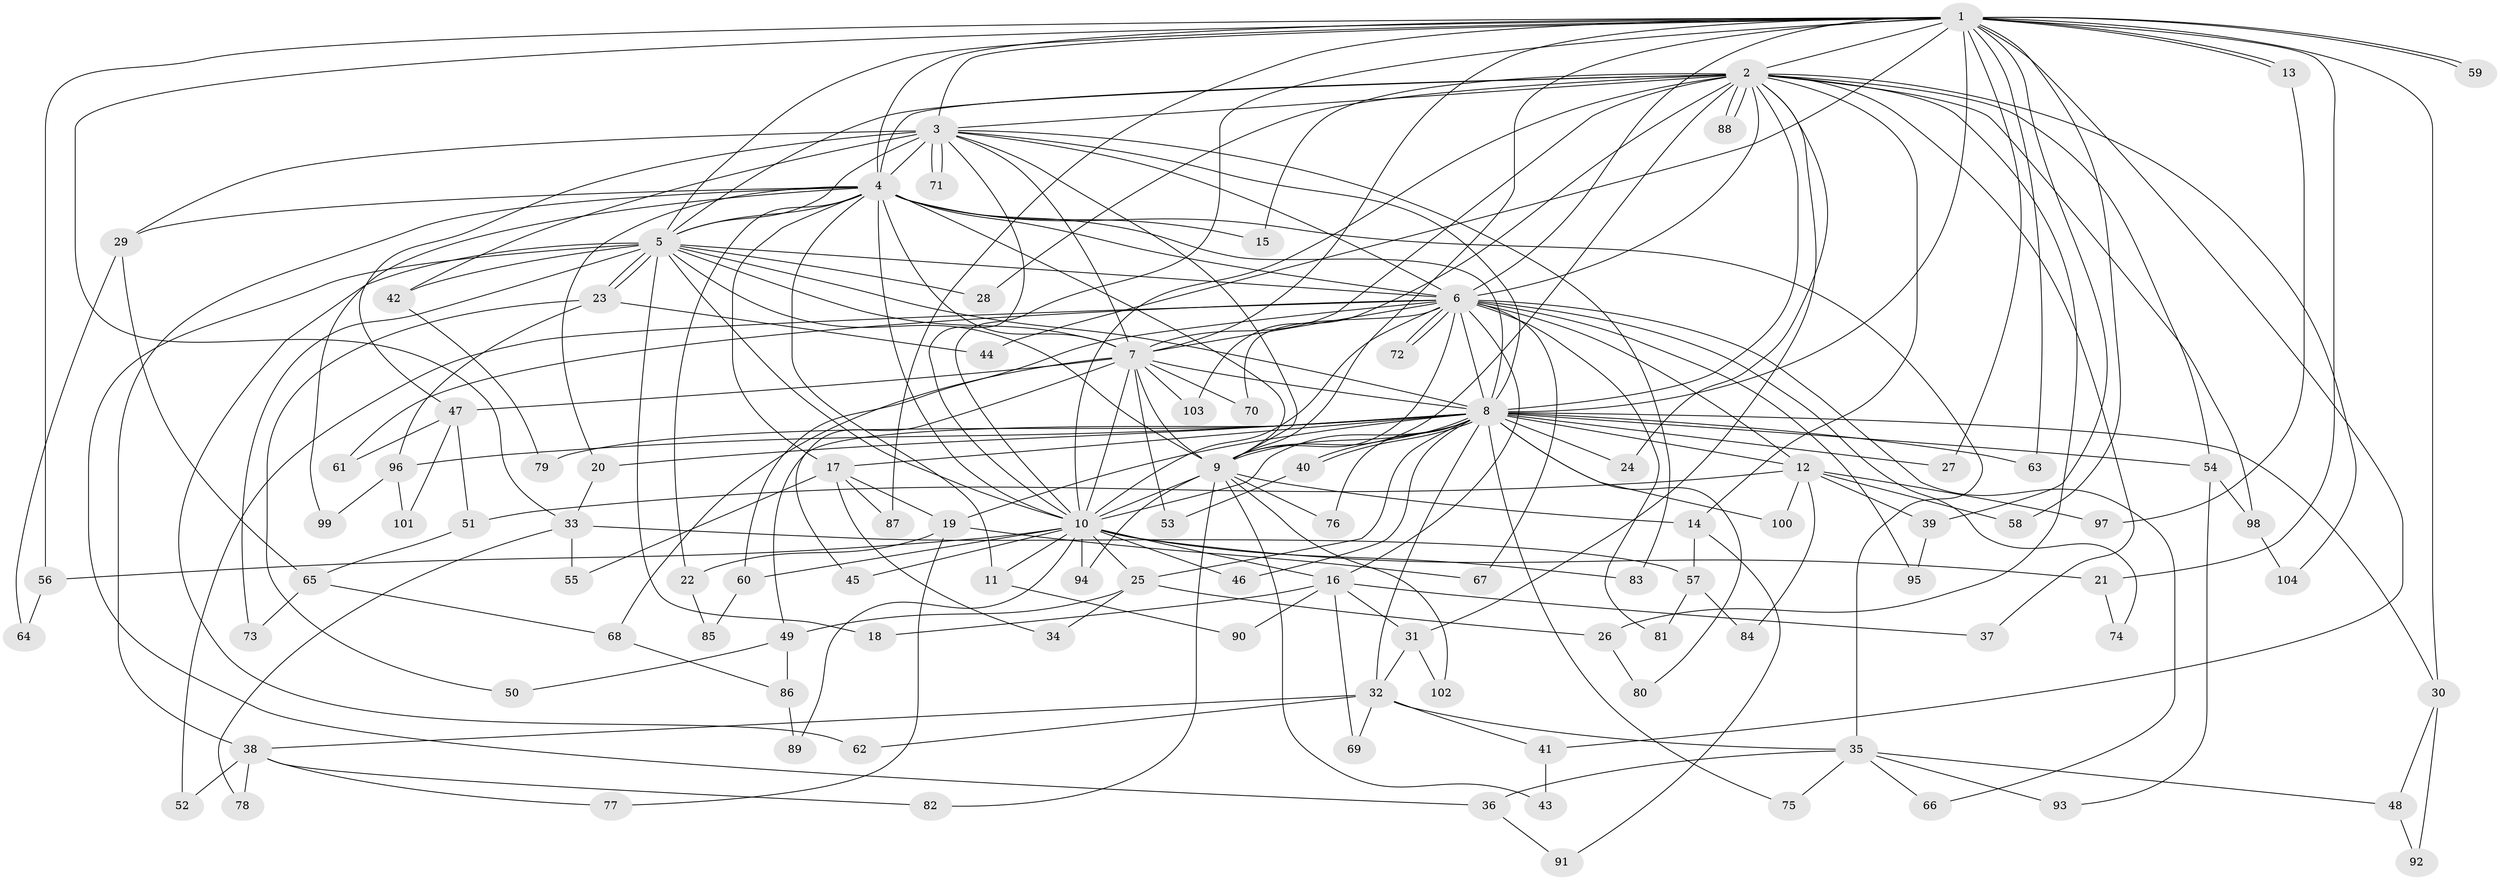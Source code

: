 // coarse degree distribution, {22: 0.03125, 12: 0.0625, 2: 0.09375, 14: 0.03125, 1: 0.125, 5: 0.21875, 8: 0.0625, 15: 0.03125, 6: 0.125, 9: 0.03125, 4: 0.0625, 3: 0.09375, 16: 0.03125}
// Generated by graph-tools (version 1.1) at 2025/36/03/04/25 23:36:20]
// undirected, 104 vertices, 233 edges
graph export_dot {
  node [color=gray90,style=filled];
  1;
  2;
  3;
  4;
  5;
  6;
  7;
  8;
  9;
  10;
  11;
  12;
  13;
  14;
  15;
  16;
  17;
  18;
  19;
  20;
  21;
  22;
  23;
  24;
  25;
  26;
  27;
  28;
  29;
  30;
  31;
  32;
  33;
  34;
  35;
  36;
  37;
  38;
  39;
  40;
  41;
  42;
  43;
  44;
  45;
  46;
  47;
  48;
  49;
  50;
  51;
  52;
  53;
  54;
  55;
  56;
  57;
  58;
  59;
  60;
  61;
  62;
  63;
  64;
  65;
  66;
  67;
  68;
  69;
  70;
  71;
  72;
  73;
  74;
  75;
  76;
  77;
  78;
  79;
  80;
  81;
  82;
  83;
  84;
  85;
  86;
  87;
  88;
  89;
  90;
  91;
  92;
  93;
  94;
  95;
  96;
  97;
  98;
  99;
  100;
  101;
  102;
  103;
  104;
  1 -- 2;
  1 -- 3;
  1 -- 4;
  1 -- 5;
  1 -- 6;
  1 -- 7;
  1 -- 8;
  1 -- 9;
  1 -- 10;
  1 -- 13;
  1 -- 13;
  1 -- 21;
  1 -- 27;
  1 -- 30;
  1 -- 33;
  1 -- 39;
  1 -- 41;
  1 -- 44;
  1 -- 56;
  1 -- 58;
  1 -- 59;
  1 -- 59;
  1 -- 63;
  1 -- 87;
  2 -- 3;
  2 -- 4;
  2 -- 5;
  2 -- 6;
  2 -- 7;
  2 -- 8;
  2 -- 9;
  2 -- 10;
  2 -- 14;
  2 -- 15;
  2 -- 24;
  2 -- 26;
  2 -- 28;
  2 -- 31;
  2 -- 37;
  2 -- 54;
  2 -- 88;
  2 -- 88;
  2 -- 98;
  2 -- 103;
  2 -- 104;
  3 -- 4;
  3 -- 5;
  3 -- 6;
  3 -- 7;
  3 -- 8;
  3 -- 9;
  3 -- 10;
  3 -- 29;
  3 -- 42;
  3 -- 47;
  3 -- 71;
  3 -- 71;
  3 -- 83;
  4 -- 5;
  4 -- 6;
  4 -- 7;
  4 -- 8;
  4 -- 9;
  4 -- 10;
  4 -- 11;
  4 -- 15;
  4 -- 17;
  4 -- 20;
  4 -- 22;
  4 -- 29;
  4 -- 35;
  4 -- 38;
  4 -- 99;
  5 -- 6;
  5 -- 7;
  5 -- 8;
  5 -- 9;
  5 -- 10;
  5 -- 18;
  5 -- 23;
  5 -- 23;
  5 -- 28;
  5 -- 36;
  5 -- 42;
  5 -- 62;
  5 -- 73;
  6 -- 7;
  6 -- 8;
  6 -- 9;
  6 -- 10;
  6 -- 12;
  6 -- 16;
  6 -- 52;
  6 -- 60;
  6 -- 61;
  6 -- 66;
  6 -- 67;
  6 -- 70;
  6 -- 72;
  6 -- 72;
  6 -- 74;
  6 -- 81;
  6 -- 95;
  7 -- 8;
  7 -- 9;
  7 -- 10;
  7 -- 45;
  7 -- 47;
  7 -- 53;
  7 -- 68;
  7 -- 70;
  7 -- 103;
  8 -- 9;
  8 -- 10;
  8 -- 12;
  8 -- 17;
  8 -- 19;
  8 -- 20;
  8 -- 24;
  8 -- 25;
  8 -- 27;
  8 -- 30;
  8 -- 32;
  8 -- 40;
  8 -- 40;
  8 -- 46;
  8 -- 49;
  8 -- 54;
  8 -- 63;
  8 -- 75;
  8 -- 76;
  8 -- 79;
  8 -- 80;
  8 -- 96;
  8 -- 100;
  9 -- 10;
  9 -- 14;
  9 -- 43;
  9 -- 76;
  9 -- 82;
  9 -- 94;
  9 -- 102;
  10 -- 11;
  10 -- 16;
  10 -- 21;
  10 -- 25;
  10 -- 45;
  10 -- 46;
  10 -- 56;
  10 -- 60;
  10 -- 83;
  10 -- 89;
  10 -- 94;
  11 -- 90;
  12 -- 39;
  12 -- 51;
  12 -- 58;
  12 -- 84;
  12 -- 97;
  12 -- 100;
  13 -- 97;
  14 -- 57;
  14 -- 91;
  16 -- 18;
  16 -- 31;
  16 -- 37;
  16 -- 69;
  16 -- 90;
  17 -- 19;
  17 -- 34;
  17 -- 55;
  17 -- 87;
  19 -- 22;
  19 -- 67;
  19 -- 77;
  20 -- 33;
  21 -- 74;
  22 -- 85;
  23 -- 44;
  23 -- 50;
  23 -- 96;
  25 -- 26;
  25 -- 34;
  25 -- 49;
  26 -- 80;
  29 -- 64;
  29 -- 65;
  30 -- 48;
  30 -- 92;
  31 -- 32;
  31 -- 102;
  32 -- 35;
  32 -- 38;
  32 -- 41;
  32 -- 62;
  32 -- 69;
  33 -- 55;
  33 -- 57;
  33 -- 78;
  35 -- 36;
  35 -- 48;
  35 -- 66;
  35 -- 75;
  35 -- 93;
  36 -- 91;
  38 -- 52;
  38 -- 77;
  38 -- 78;
  38 -- 82;
  39 -- 95;
  40 -- 53;
  41 -- 43;
  42 -- 79;
  47 -- 51;
  47 -- 61;
  47 -- 101;
  48 -- 92;
  49 -- 50;
  49 -- 86;
  51 -- 65;
  54 -- 93;
  54 -- 98;
  56 -- 64;
  57 -- 81;
  57 -- 84;
  60 -- 85;
  65 -- 68;
  65 -- 73;
  68 -- 86;
  86 -- 89;
  96 -- 99;
  96 -- 101;
  98 -- 104;
}
